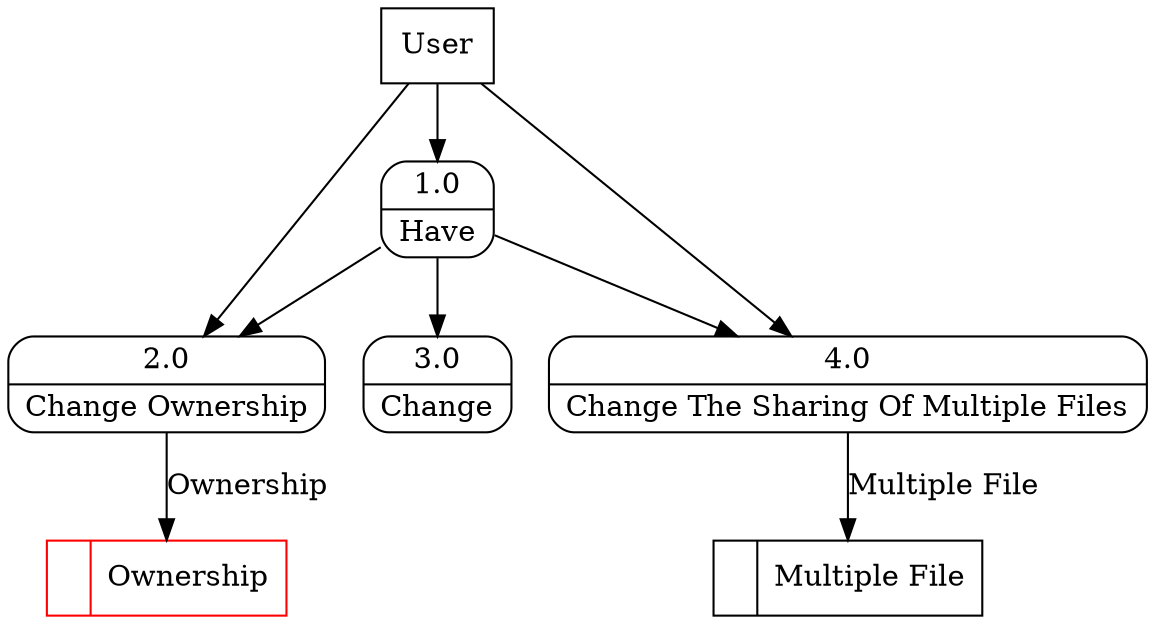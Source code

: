 digraph dfd2{ 
node[shape=record]
200 [label="<f0>  |<f1> Ownership " color=red];
201 [label="<f0>  |<f1> Multiple File " ];
202 [label="User" shape=box];
203 [label="{<f0> 1.0|<f1> Have }" shape=Mrecord];
204 [label="{<f0> 2.0|<f1> Change Ownership }" shape=Mrecord];
205 [label="{<f0> 3.0|<f1> Change }" shape=Mrecord];
206 [label="{<f0> 4.0|<f1> Change The Sharing Of Multiple Files }" shape=Mrecord];
202 -> 203
202 -> 204
202 -> 206
203 -> 204
203 -> 205
203 -> 206
204 -> 200 [label="Ownership"]
206 -> 201 [label="Multiple File"]
}